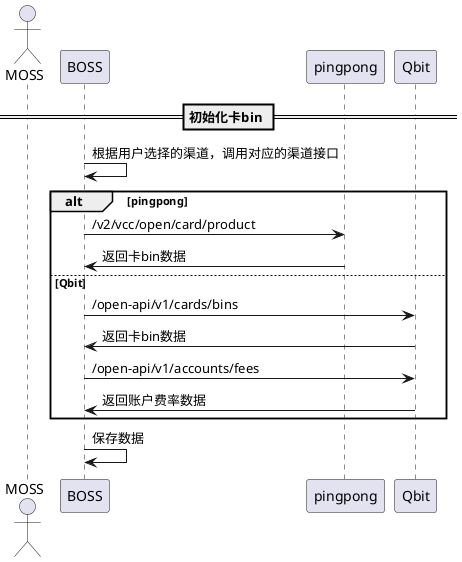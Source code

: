 @startuml
'https://plantuml.com/sequence-diagram


actor MOSS
participant BOSS
participant pingpong
participant Qbit

== 初始化卡bin ==

BOSS -> BOSS: 根据用户选择的渠道，调用对应的渠道接口
alt pingpong

    BOSS -> pingpong: /v2/vcc/open/card/product
    pingpong -> BOSS: 返回卡bin数据

else Qbit

    BOSS -> Qbit: /open-api/v1/cards/bins
    Qbit -> BOSS: 返回卡bin数据
    BOSS -> Qbit: /open-api/v1/accounts/fees
    Qbit -> BOSS:返回账户费率数据

end
BOSS -> BOSS: 保存数据


@enduml